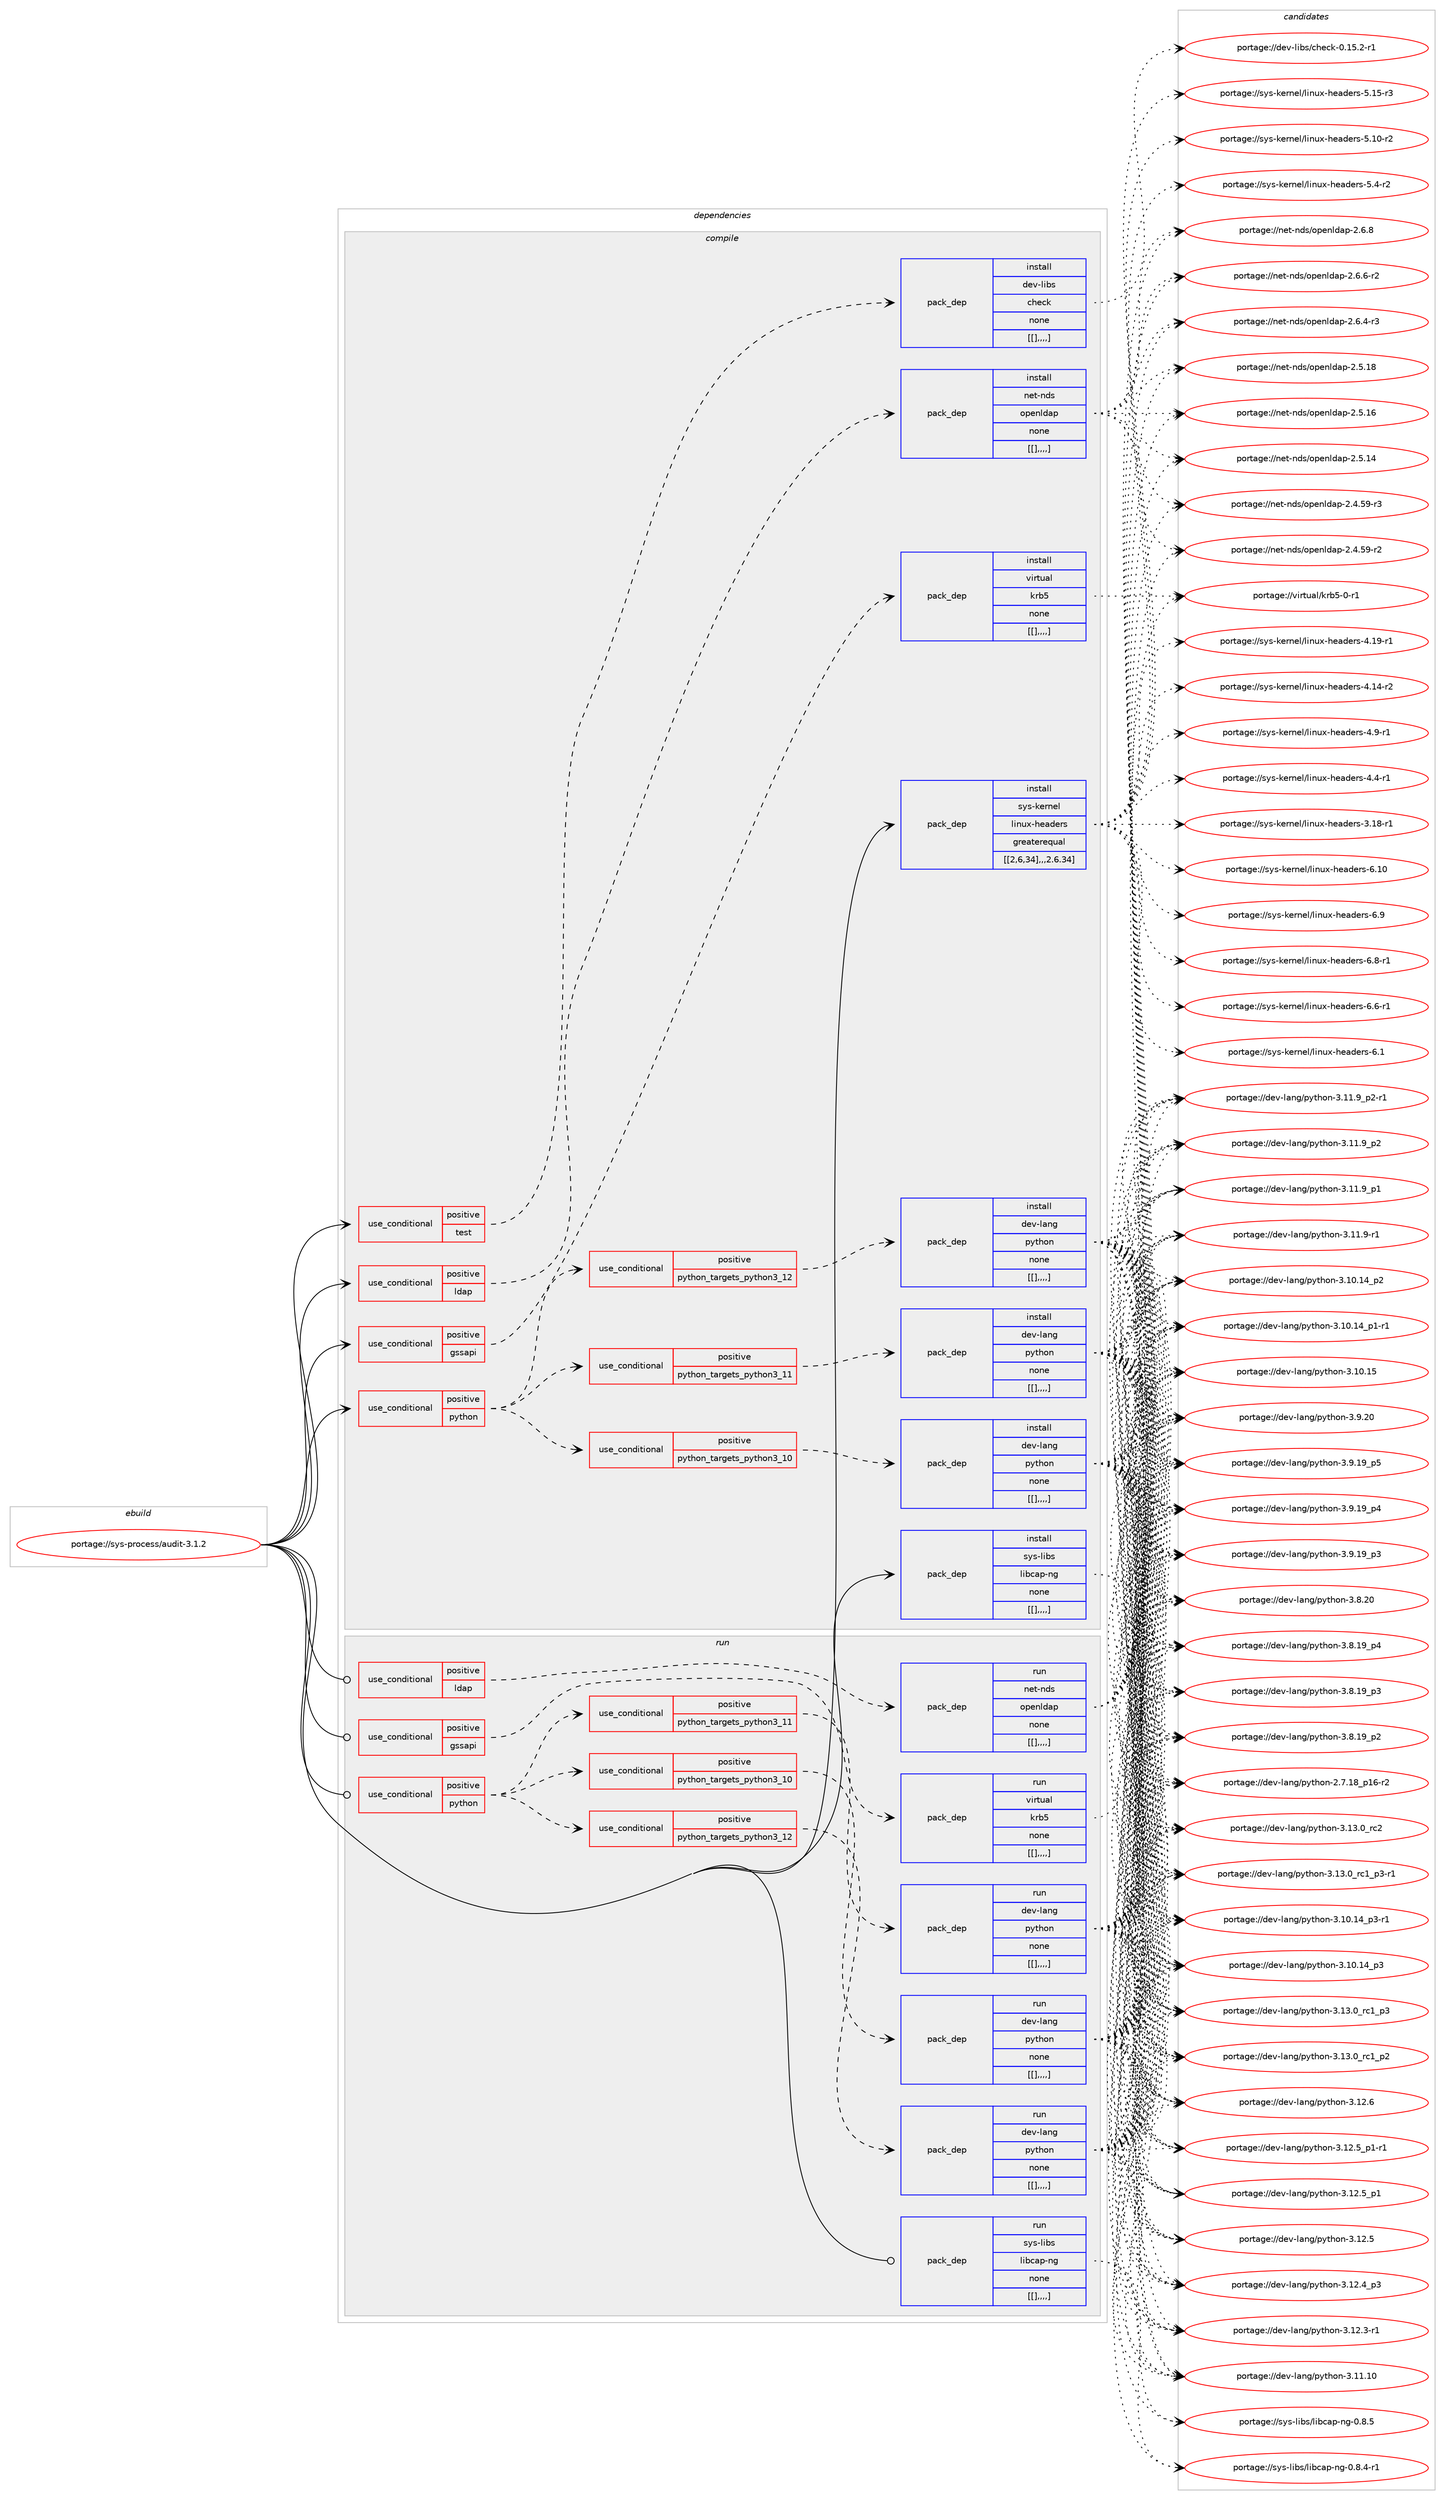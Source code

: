 digraph prolog {

# *************
# Graph options
# *************

newrank=true;
concentrate=true;
compound=true;
graph [rankdir=LR,fontname=Helvetica,fontsize=10,ranksep=1.5];#, ranksep=2.5, nodesep=0.2];
edge  [arrowhead=vee];
node  [fontname=Helvetica,fontsize=10];

# **********
# The ebuild
# **********

subgraph cluster_leftcol {
color=gray;
label=<<i>ebuild</i>>;
id [label="portage://sys-process/audit-3.1.2", color=red, width=4, href="../sys-process/audit-3.1.2.svg"];
}

# ****************
# The dependencies
# ****************

subgraph cluster_midcol {
color=gray;
label=<<i>dependencies</i>>;
subgraph cluster_compile {
fillcolor="#eeeeee";
style=filled;
label=<<i>compile</i>>;
subgraph cond123137 {
dependency461567 [label=<<TABLE BORDER="0" CELLBORDER="1" CELLSPACING="0" CELLPADDING="4"><TR><TD ROWSPAN="3" CELLPADDING="10">use_conditional</TD></TR><TR><TD>positive</TD></TR><TR><TD>gssapi</TD></TR></TABLE>>, shape=none, color=red];
subgraph pack335302 {
dependency461568 [label=<<TABLE BORDER="0" CELLBORDER="1" CELLSPACING="0" CELLPADDING="4" WIDTH="220"><TR><TD ROWSPAN="6" CELLPADDING="30">pack_dep</TD></TR><TR><TD WIDTH="110">install</TD></TR><TR><TD>virtual</TD></TR><TR><TD>krb5</TD></TR><TR><TD>none</TD></TR><TR><TD>[[],,,,]</TD></TR></TABLE>>, shape=none, color=blue];
}
dependency461567:e -> dependency461568:w [weight=20,style="dashed",arrowhead="vee"];
}
id:e -> dependency461567:w [weight=20,style="solid",arrowhead="vee"];
subgraph cond123138 {
dependency461569 [label=<<TABLE BORDER="0" CELLBORDER="1" CELLSPACING="0" CELLPADDING="4"><TR><TD ROWSPAN="3" CELLPADDING="10">use_conditional</TD></TR><TR><TD>positive</TD></TR><TR><TD>ldap</TD></TR></TABLE>>, shape=none, color=red];
subgraph pack335303 {
dependency461570 [label=<<TABLE BORDER="0" CELLBORDER="1" CELLSPACING="0" CELLPADDING="4" WIDTH="220"><TR><TD ROWSPAN="6" CELLPADDING="30">pack_dep</TD></TR><TR><TD WIDTH="110">install</TD></TR><TR><TD>net-nds</TD></TR><TR><TD>openldap</TD></TR><TR><TD>none</TD></TR><TR><TD>[[],,,,]</TD></TR></TABLE>>, shape=none, color=blue];
}
dependency461569:e -> dependency461570:w [weight=20,style="dashed",arrowhead="vee"];
}
id:e -> dependency461569:w [weight=20,style="solid",arrowhead="vee"];
subgraph cond123139 {
dependency461571 [label=<<TABLE BORDER="0" CELLBORDER="1" CELLSPACING="0" CELLPADDING="4"><TR><TD ROWSPAN="3" CELLPADDING="10">use_conditional</TD></TR><TR><TD>positive</TD></TR><TR><TD>python</TD></TR></TABLE>>, shape=none, color=red];
subgraph cond123140 {
dependency461572 [label=<<TABLE BORDER="0" CELLBORDER="1" CELLSPACING="0" CELLPADDING="4"><TR><TD ROWSPAN="3" CELLPADDING="10">use_conditional</TD></TR><TR><TD>positive</TD></TR><TR><TD>python_targets_python3_10</TD></TR></TABLE>>, shape=none, color=red];
subgraph pack335304 {
dependency461573 [label=<<TABLE BORDER="0" CELLBORDER="1" CELLSPACING="0" CELLPADDING="4" WIDTH="220"><TR><TD ROWSPAN="6" CELLPADDING="30">pack_dep</TD></TR><TR><TD WIDTH="110">install</TD></TR><TR><TD>dev-lang</TD></TR><TR><TD>python</TD></TR><TR><TD>none</TD></TR><TR><TD>[[],,,,]</TD></TR></TABLE>>, shape=none, color=blue];
}
dependency461572:e -> dependency461573:w [weight=20,style="dashed",arrowhead="vee"];
}
dependency461571:e -> dependency461572:w [weight=20,style="dashed",arrowhead="vee"];
subgraph cond123141 {
dependency461574 [label=<<TABLE BORDER="0" CELLBORDER="1" CELLSPACING="0" CELLPADDING="4"><TR><TD ROWSPAN="3" CELLPADDING="10">use_conditional</TD></TR><TR><TD>positive</TD></TR><TR><TD>python_targets_python3_11</TD></TR></TABLE>>, shape=none, color=red];
subgraph pack335305 {
dependency461575 [label=<<TABLE BORDER="0" CELLBORDER="1" CELLSPACING="0" CELLPADDING="4" WIDTH="220"><TR><TD ROWSPAN="6" CELLPADDING="30">pack_dep</TD></TR><TR><TD WIDTH="110">install</TD></TR><TR><TD>dev-lang</TD></TR><TR><TD>python</TD></TR><TR><TD>none</TD></TR><TR><TD>[[],,,,]</TD></TR></TABLE>>, shape=none, color=blue];
}
dependency461574:e -> dependency461575:w [weight=20,style="dashed",arrowhead="vee"];
}
dependency461571:e -> dependency461574:w [weight=20,style="dashed",arrowhead="vee"];
subgraph cond123142 {
dependency461576 [label=<<TABLE BORDER="0" CELLBORDER="1" CELLSPACING="0" CELLPADDING="4"><TR><TD ROWSPAN="3" CELLPADDING="10">use_conditional</TD></TR><TR><TD>positive</TD></TR><TR><TD>python_targets_python3_12</TD></TR></TABLE>>, shape=none, color=red];
subgraph pack335306 {
dependency461577 [label=<<TABLE BORDER="0" CELLBORDER="1" CELLSPACING="0" CELLPADDING="4" WIDTH="220"><TR><TD ROWSPAN="6" CELLPADDING="30">pack_dep</TD></TR><TR><TD WIDTH="110">install</TD></TR><TR><TD>dev-lang</TD></TR><TR><TD>python</TD></TR><TR><TD>none</TD></TR><TR><TD>[[],,,,]</TD></TR></TABLE>>, shape=none, color=blue];
}
dependency461576:e -> dependency461577:w [weight=20,style="dashed",arrowhead="vee"];
}
dependency461571:e -> dependency461576:w [weight=20,style="dashed",arrowhead="vee"];
}
id:e -> dependency461571:w [weight=20,style="solid",arrowhead="vee"];
subgraph cond123143 {
dependency461578 [label=<<TABLE BORDER="0" CELLBORDER="1" CELLSPACING="0" CELLPADDING="4"><TR><TD ROWSPAN="3" CELLPADDING="10">use_conditional</TD></TR><TR><TD>positive</TD></TR><TR><TD>test</TD></TR></TABLE>>, shape=none, color=red];
subgraph pack335307 {
dependency461579 [label=<<TABLE BORDER="0" CELLBORDER="1" CELLSPACING="0" CELLPADDING="4" WIDTH="220"><TR><TD ROWSPAN="6" CELLPADDING="30">pack_dep</TD></TR><TR><TD WIDTH="110">install</TD></TR><TR><TD>dev-libs</TD></TR><TR><TD>check</TD></TR><TR><TD>none</TD></TR><TR><TD>[[],,,,]</TD></TR></TABLE>>, shape=none, color=blue];
}
dependency461578:e -> dependency461579:w [weight=20,style="dashed",arrowhead="vee"];
}
id:e -> dependency461578:w [weight=20,style="solid",arrowhead="vee"];
subgraph pack335308 {
dependency461580 [label=<<TABLE BORDER="0" CELLBORDER="1" CELLSPACING="0" CELLPADDING="4" WIDTH="220"><TR><TD ROWSPAN="6" CELLPADDING="30">pack_dep</TD></TR><TR><TD WIDTH="110">install</TD></TR><TR><TD>sys-kernel</TD></TR><TR><TD>linux-headers</TD></TR><TR><TD>greaterequal</TD></TR><TR><TD>[[2,6,34],,,2.6.34]</TD></TR></TABLE>>, shape=none, color=blue];
}
id:e -> dependency461580:w [weight=20,style="solid",arrowhead="vee"];
subgraph pack335309 {
dependency461581 [label=<<TABLE BORDER="0" CELLBORDER="1" CELLSPACING="0" CELLPADDING="4" WIDTH="220"><TR><TD ROWSPAN="6" CELLPADDING="30">pack_dep</TD></TR><TR><TD WIDTH="110">install</TD></TR><TR><TD>sys-libs</TD></TR><TR><TD>libcap-ng</TD></TR><TR><TD>none</TD></TR><TR><TD>[[],,,,]</TD></TR></TABLE>>, shape=none, color=blue];
}
id:e -> dependency461581:w [weight=20,style="solid",arrowhead="vee"];
}
subgraph cluster_compileandrun {
fillcolor="#eeeeee";
style=filled;
label=<<i>compile and run</i>>;
}
subgraph cluster_run {
fillcolor="#eeeeee";
style=filled;
label=<<i>run</i>>;
subgraph cond123144 {
dependency461582 [label=<<TABLE BORDER="0" CELLBORDER="1" CELLSPACING="0" CELLPADDING="4"><TR><TD ROWSPAN="3" CELLPADDING="10">use_conditional</TD></TR><TR><TD>positive</TD></TR><TR><TD>gssapi</TD></TR></TABLE>>, shape=none, color=red];
subgraph pack335310 {
dependency461583 [label=<<TABLE BORDER="0" CELLBORDER="1" CELLSPACING="0" CELLPADDING="4" WIDTH="220"><TR><TD ROWSPAN="6" CELLPADDING="30">pack_dep</TD></TR><TR><TD WIDTH="110">run</TD></TR><TR><TD>virtual</TD></TR><TR><TD>krb5</TD></TR><TR><TD>none</TD></TR><TR><TD>[[],,,,]</TD></TR></TABLE>>, shape=none, color=blue];
}
dependency461582:e -> dependency461583:w [weight=20,style="dashed",arrowhead="vee"];
}
id:e -> dependency461582:w [weight=20,style="solid",arrowhead="odot"];
subgraph cond123145 {
dependency461584 [label=<<TABLE BORDER="0" CELLBORDER="1" CELLSPACING="0" CELLPADDING="4"><TR><TD ROWSPAN="3" CELLPADDING="10">use_conditional</TD></TR><TR><TD>positive</TD></TR><TR><TD>ldap</TD></TR></TABLE>>, shape=none, color=red];
subgraph pack335311 {
dependency461585 [label=<<TABLE BORDER="0" CELLBORDER="1" CELLSPACING="0" CELLPADDING="4" WIDTH="220"><TR><TD ROWSPAN="6" CELLPADDING="30">pack_dep</TD></TR><TR><TD WIDTH="110">run</TD></TR><TR><TD>net-nds</TD></TR><TR><TD>openldap</TD></TR><TR><TD>none</TD></TR><TR><TD>[[],,,,]</TD></TR></TABLE>>, shape=none, color=blue];
}
dependency461584:e -> dependency461585:w [weight=20,style="dashed",arrowhead="vee"];
}
id:e -> dependency461584:w [weight=20,style="solid",arrowhead="odot"];
subgraph cond123146 {
dependency461586 [label=<<TABLE BORDER="0" CELLBORDER="1" CELLSPACING="0" CELLPADDING="4"><TR><TD ROWSPAN="3" CELLPADDING="10">use_conditional</TD></TR><TR><TD>positive</TD></TR><TR><TD>python</TD></TR></TABLE>>, shape=none, color=red];
subgraph cond123147 {
dependency461587 [label=<<TABLE BORDER="0" CELLBORDER="1" CELLSPACING="0" CELLPADDING="4"><TR><TD ROWSPAN="3" CELLPADDING="10">use_conditional</TD></TR><TR><TD>positive</TD></TR><TR><TD>python_targets_python3_10</TD></TR></TABLE>>, shape=none, color=red];
subgraph pack335312 {
dependency461588 [label=<<TABLE BORDER="0" CELLBORDER="1" CELLSPACING="0" CELLPADDING="4" WIDTH="220"><TR><TD ROWSPAN="6" CELLPADDING="30">pack_dep</TD></TR><TR><TD WIDTH="110">run</TD></TR><TR><TD>dev-lang</TD></TR><TR><TD>python</TD></TR><TR><TD>none</TD></TR><TR><TD>[[],,,,]</TD></TR></TABLE>>, shape=none, color=blue];
}
dependency461587:e -> dependency461588:w [weight=20,style="dashed",arrowhead="vee"];
}
dependency461586:e -> dependency461587:w [weight=20,style="dashed",arrowhead="vee"];
subgraph cond123148 {
dependency461589 [label=<<TABLE BORDER="0" CELLBORDER="1" CELLSPACING="0" CELLPADDING="4"><TR><TD ROWSPAN="3" CELLPADDING="10">use_conditional</TD></TR><TR><TD>positive</TD></TR><TR><TD>python_targets_python3_11</TD></TR></TABLE>>, shape=none, color=red];
subgraph pack335313 {
dependency461590 [label=<<TABLE BORDER="0" CELLBORDER="1" CELLSPACING="0" CELLPADDING="4" WIDTH="220"><TR><TD ROWSPAN="6" CELLPADDING="30">pack_dep</TD></TR><TR><TD WIDTH="110">run</TD></TR><TR><TD>dev-lang</TD></TR><TR><TD>python</TD></TR><TR><TD>none</TD></TR><TR><TD>[[],,,,]</TD></TR></TABLE>>, shape=none, color=blue];
}
dependency461589:e -> dependency461590:w [weight=20,style="dashed",arrowhead="vee"];
}
dependency461586:e -> dependency461589:w [weight=20,style="dashed",arrowhead="vee"];
subgraph cond123149 {
dependency461591 [label=<<TABLE BORDER="0" CELLBORDER="1" CELLSPACING="0" CELLPADDING="4"><TR><TD ROWSPAN="3" CELLPADDING="10">use_conditional</TD></TR><TR><TD>positive</TD></TR><TR><TD>python_targets_python3_12</TD></TR></TABLE>>, shape=none, color=red];
subgraph pack335314 {
dependency461592 [label=<<TABLE BORDER="0" CELLBORDER="1" CELLSPACING="0" CELLPADDING="4" WIDTH="220"><TR><TD ROWSPAN="6" CELLPADDING="30">pack_dep</TD></TR><TR><TD WIDTH="110">run</TD></TR><TR><TD>dev-lang</TD></TR><TR><TD>python</TD></TR><TR><TD>none</TD></TR><TR><TD>[[],,,,]</TD></TR></TABLE>>, shape=none, color=blue];
}
dependency461591:e -> dependency461592:w [weight=20,style="dashed",arrowhead="vee"];
}
dependency461586:e -> dependency461591:w [weight=20,style="dashed",arrowhead="vee"];
}
id:e -> dependency461586:w [weight=20,style="solid",arrowhead="odot"];
subgraph pack335315 {
dependency461593 [label=<<TABLE BORDER="0" CELLBORDER="1" CELLSPACING="0" CELLPADDING="4" WIDTH="220"><TR><TD ROWSPAN="6" CELLPADDING="30">pack_dep</TD></TR><TR><TD WIDTH="110">run</TD></TR><TR><TD>sys-libs</TD></TR><TR><TD>libcap-ng</TD></TR><TR><TD>none</TD></TR><TR><TD>[[],,,,]</TD></TR></TABLE>>, shape=none, color=blue];
}
id:e -> dependency461593:w [weight=20,style="solid",arrowhead="odot"];
}
}

# **************
# The candidates
# **************

subgraph cluster_choices {
rank=same;
color=gray;
label=<<i>candidates</i>>;

subgraph choice335302 {
color=black;
nodesep=1;
choice1181051141161179710847107114985345484511449 [label="portage://virtual/krb5-0-r1", color=red, width=4,href="../virtual/krb5-0-r1.svg"];
dependency461568:e -> choice1181051141161179710847107114985345484511449:w [style=dotted,weight="100"];
}
subgraph choice335303 {
color=black;
nodesep=1;
choice110101116451101001154711111210111010810097112455046544656 [label="portage://net-nds/openldap-2.6.8", color=red, width=4,href="../net-nds/openldap-2.6.8.svg"];
choice1101011164511010011547111112101110108100971124550465446544511450 [label="portage://net-nds/openldap-2.6.6-r2", color=red, width=4,href="../net-nds/openldap-2.6.6-r2.svg"];
choice1101011164511010011547111112101110108100971124550465446524511451 [label="portage://net-nds/openldap-2.6.4-r3", color=red, width=4,href="../net-nds/openldap-2.6.4-r3.svg"];
choice11010111645110100115471111121011101081009711245504653464956 [label="portage://net-nds/openldap-2.5.18", color=red, width=4,href="../net-nds/openldap-2.5.18.svg"];
choice11010111645110100115471111121011101081009711245504653464954 [label="portage://net-nds/openldap-2.5.16", color=red, width=4,href="../net-nds/openldap-2.5.16.svg"];
choice11010111645110100115471111121011101081009711245504653464952 [label="portage://net-nds/openldap-2.5.14", color=red, width=4,href="../net-nds/openldap-2.5.14.svg"];
choice110101116451101001154711111210111010810097112455046524653574511451 [label="portage://net-nds/openldap-2.4.59-r3", color=red, width=4,href="../net-nds/openldap-2.4.59-r3.svg"];
choice110101116451101001154711111210111010810097112455046524653574511450 [label="portage://net-nds/openldap-2.4.59-r2", color=red, width=4,href="../net-nds/openldap-2.4.59-r2.svg"];
dependency461570:e -> choice110101116451101001154711111210111010810097112455046544656:w [style=dotted,weight="100"];
dependency461570:e -> choice1101011164511010011547111112101110108100971124550465446544511450:w [style=dotted,weight="100"];
dependency461570:e -> choice1101011164511010011547111112101110108100971124550465446524511451:w [style=dotted,weight="100"];
dependency461570:e -> choice11010111645110100115471111121011101081009711245504653464956:w [style=dotted,weight="100"];
dependency461570:e -> choice11010111645110100115471111121011101081009711245504653464954:w [style=dotted,weight="100"];
dependency461570:e -> choice11010111645110100115471111121011101081009711245504653464952:w [style=dotted,weight="100"];
dependency461570:e -> choice110101116451101001154711111210111010810097112455046524653574511451:w [style=dotted,weight="100"];
dependency461570:e -> choice110101116451101001154711111210111010810097112455046524653574511450:w [style=dotted,weight="100"];
}
subgraph choice335304 {
color=black;
nodesep=1;
choice10010111845108971101034711212111610411111045514649514648951149950 [label="portage://dev-lang/python-3.13.0_rc2", color=red, width=4,href="../dev-lang/python-3.13.0_rc2.svg"];
choice1001011184510897110103471121211161041111104551464951464895114994995112514511449 [label="portage://dev-lang/python-3.13.0_rc1_p3-r1", color=red, width=4,href="../dev-lang/python-3.13.0_rc1_p3-r1.svg"];
choice100101118451089711010347112121116104111110455146495146489511499499511251 [label="portage://dev-lang/python-3.13.0_rc1_p3", color=red, width=4,href="../dev-lang/python-3.13.0_rc1_p3.svg"];
choice100101118451089711010347112121116104111110455146495146489511499499511250 [label="portage://dev-lang/python-3.13.0_rc1_p2", color=red, width=4,href="../dev-lang/python-3.13.0_rc1_p2.svg"];
choice10010111845108971101034711212111610411111045514649504654 [label="portage://dev-lang/python-3.12.6", color=red, width=4,href="../dev-lang/python-3.12.6.svg"];
choice1001011184510897110103471121211161041111104551464950465395112494511449 [label="portage://dev-lang/python-3.12.5_p1-r1", color=red, width=4,href="../dev-lang/python-3.12.5_p1-r1.svg"];
choice100101118451089711010347112121116104111110455146495046539511249 [label="portage://dev-lang/python-3.12.5_p1", color=red, width=4,href="../dev-lang/python-3.12.5_p1.svg"];
choice10010111845108971101034711212111610411111045514649504653 [label="portage://dev-lang/python-3.12.5", color=red, width=4,href="../dev-lang/python-3.12.5.svg"];
choice100101118451089711010347112121116104111110455146495046529511251 [label="portage://dev-lang/python-3.12.4_p3", color=red, width=4,href="../dev-lang/python-3.12.4_p3.svg"];
choice100101118451089711010347112121116104111110455146495046514511449 [label="portage://dev-lang/python-3.12.3-r1", color=red, width=4,href="../dev-lang/python-3.12.3-r1.svg"];
choice1001011184510897110103471121211161041111104551464949464948 [label="portage://dev-lang/python-3.11.10", color=red, width=4,href="../dev-lang/python-3.11.10.svg"];
choice1001011184510897110103471121211161041111104551464949465795112504511449 [label="portage://dev-lang/python-3.11.9_p2-r1", color=red, width=4,href="../dev-lang/python-3.11.9_p2-r1.svg"];
choice100101118451089711010347112121116104111110455146494946579511250 [label="portage://dev-lang/python-3.11.9_p2", color=red, width=4,href="../dev-lang/python-3.11.9_p2.svg"];
choice100101118451089711010347112121116104111110455146494946579511249 [label="portage://dev-lang/python-3.11.9_p1", color=red, width=4,href="../dev-lang/python-3.11.9_p1.svg"];
choice100101118451089711010347112121116104111110455146494946574511449 [label="portage://dev-lang/python-3.11.9-r1", color=red, width=4,href="../dev-lang/python-3.11.9-r1.svg"];
choice1001011184510897110103471121211161041111104551464948464953 [label="portage://dev-lang/python-3.10.15", color=red, width=4,href="../dev-lang/python-3.10.15.svg"];
choice100101118451089711010347112121116104111110455146494846495295112514511449 [label="portage://dev-lang/python-3.10.14_p3-r1", color=red, width=4,href="../dev-lang/python-3.10.14_p3-r1.svg"];
choice10010111845108971101034711212111610411111045514649484649529511251 [label="portage://dev-lang/python-3.10.14_p3", color=red, width=4,href="../dev-lang/python-3.10.14_p3.svg"];
choice10010111845108971101034711212111610411111045514649484649529511250 [label="portage://dev-lang/python-3.10.14_p2", color=red, width=4,href="../dev-lang/python-3.10.14_p2.svg"];
choice100101118451089711010347112121116104111110455146494846495295112494511449 [label="portage://dev-lang/python-3.10.14_p1-r1", color=red, width=4,href="../dev-lang/python-3.10.14_p1-r1.svg"];
choice10010111845108971101034711212111610411111045514657465048 [label="portage://dev-lang/python-3.9.20", color=red, width=4,href="../dev-lang/python-3.9.20.svg"];
choice100101118451089711010347112121116104111110455146574649579511253 [label="portage://dev-lang/python-3.9.19_p5", color=red, width=4,href="../dev-lang/python-3.9.19_p5.svg"];
choice100101118451089711010347112121116104111110455146574649579511252 [label="portage://dev-lang/python-3.9.19_p4", color=red, width=4,href="../dev-lang/python-3.9.19_p4.svg"];
choice100101118451089711010347112121116104111110455146574649579511251 [label="portage://dev-lang/python-3.9.19_p3", color=red, width=4,href="../dev-lang/python-3.9.19_p3.svg"];
choice10010111845108971101034711212111610411111045514656465048 [label="portage://dev-lang/python-3.8.20", color=red, width=4,href="../dev-lang/python-3.8.20.svg"];
choice100101118451089711010347112121116104111110455146564649579511252 [label="portage://dev-lang/python-3.8.19_p4", color=red, width=4,href="../dev-lang/python-3.8.19_p4.svg"];
choice100101118451089711010347112121116104111110455146564649579511251 [label="portage://dev-lang/python-3.8.19_p3", color=red, width=4,href="../dev-lang/python-3.8.19_p3.svg"];
choice100101118451089711010347112121116104111110455146564649579511250 [label="portage://dev-lang/python-3.8.19_p2", color=red, width=4,href="../dev-lang/python-3.8.19_p2.svg"];
choice100101118451089711010347112121116104111110455046554649569511249544511450 [label="portage://dev-lang/python-2.7.18_p16-r2", color=red, width=4,href="../dev-lang/python-2.7.18_p16-r2.svg"];
dependency461573:e -> choice10010111845108971101034711212111610411111045514649514648951149950:w [style=dotted,weight="100"];
dependency461573:e -> choice1001011184510897110103471121211161041111104551464951464895114994995112514511449:w [style=dotted,weight="100"];
dependency461573:e -> choice100101118451089711010347112121116104111110455146495146489511499499511251:w [style=dotted,weight="100"];
dependency461573:e -> choice100101118451089711010347112121116104111110455146495146489511499499511250:w [style=dotted,weight="100"];
dependency461573:e -> choice10010111845108971101034711212111610411111045514649504654:w [style=dotted,weight="100"];
dependency461573:e -> choice1001011184510897110103471121211161041111104551464950465395112494511449:w [style=dotted,weight="100"];
dependency461573:e -> choice100101118451089711010347112121116104111110455146495046539511249:w [style=dotted,weight="100"];
dependency461573:e -> choice10010111845108971101034711212111610411111045514649504653:w [style=dotted,weight="100"];
dependency461573:e -> choice100101118451089711010347112121116104111110455146495046529511251:w [style=dotted,weight="100"];
dependency461573:e -> choice100101118451089711010347112121116104111110455146495046514511449:w [style=dotted,weight="100"];
dependency461573:e -> choice1001011184510897110103471121211161041111104551464949464948:w [style=dotted,weight="100"];
dependency461573:e -> choice1001011184510897110103471121211161041111104551464949465795112504511449:w [style=dotted,weight="100"];
dependency461573:e -> choice100101118451089711010347112121116104111110455146494946579511250:w [style=dotted,weight="100"];
dependency461573:e -> choice100101118451089711010347112121116104111110455146494946579511249:w [style=dotted,weight="100"];
dependency461573:e -> choice100101118451089711010347112121116104111110455146494946574511449:w [style=dotted,weight="100"];
dependency461573:e -> choice1001011184510897110103471121211161041111104551464948464953:w [style=dotted,weight="100"];
dependency461573:e -> choice100101118451089711010347112121116104111110455146494846495295112514511449:w [style=dotted,weight="100"];
dependency461573:e -> choice10010111845108971101034711212111610411111045514649484649529511251:w [style=dotted,weight="100"];
dependency461573:e -> choice10010111845108971101034711212111610411111045514649484649529511250:w [style=dotted,weight="100"];
dependency461573:e -> choice100101118451089711010347112121116104111110455146494846495295112494511449:w [style=dotted,weight="100"];
dependency461573:e -> choice10010111845108971101034711212111610411111045514657465048:w [style=dotted,weight="100"];
dependency461573:e -> choice100101118451089711010347112121116104111110455146574649579511253:w [style=dotted,weight="100"];
dependency461573:e -> choice100101118451089711010347112121116104111110455146574649579511252:w [style=dotted,weight="100"];
dependency461573:e -> choice100101118451089711010347112121116104111110455146574649579511251:w [style=dotted,weight="100"];
dependency461573:e -> choice10010111845108971101034711212111610411111045514656465048:w [style=dotted,weight="100"];
dependency461573:e -> choice100101118451089711010347112121116104111110455146564649579511252:w [style=dotted,weight="100"];
dependency461573:e -> choice100101118451089711010347112121116104111110455146564649579511251:w [style=dotted,weight="100"];
dependency461573:e -> choice100101118451089711010347112121116104111110455146564649579511250:w [style=dotted,weight="100"];
dependency461573:e -> choice100101118451089711010347112121116104111110455046554649569511249544511450:w [style=dotted,weight="100"];
}
subgraph choice335305 {
color=black;
nodesep=1;
choice10010111845108971101034711212111610411111045514649514648951149950 [label="portage://dev-lang/python-3.13.0_rc2", color=red, width=4,href="../dev-lang/python-3.13.0_rc2.svg"];
choice1001011184510897110103471121211161041111104551464951464895114994995112514511449 [label="portage://dev-lang/python-3.13.0_rc1_p3-r1", color=red, width=4,href="../dev-lang/python-3.13.0_rc1_p3-r1.svg"];
choice100101118451089711010347112121116104111110455146495146489511499499511251 [label="portage://dev-lang/python-3.13.0_rc1_p3", color=red, width=4,href="../dev-lang/python-3.13.0_rc1_p3.svg"];
choice100101118451089711010347112121116104111110455146495146489511499499511250 [label="portage://dev-lang/python-3.13.0_rc1_p2", color=red, width=4,href="../dev-lang/python-3.13.0_rc1_p2.svg"];
choice10010111845108971101034711212111610411111045514649504654 [label="portage://dev-lang/python-3.12.6", color=red, width=4,href="../dev-lang/python-3.12.6.svg"];
choice1001011184510897110103471121211161041111104551464950465395112494511449 [label="portage://dev-lang/python-3.12.5_p1-r1", color=red, width=4,href="../dev-lang/python-3.12.5_p1-r1.svg"];
choice100101118451089711010347112121116104111110455146495046539511249 [label="portage://dev-lang/python-3.12.5_p1", color=red, width=4,href="../dev-lang/python-3.12.5_p1.svg"];
choice10010111845108971101034711212111610411111045514649504653 [label="portage://dev-lang/python-3.12.5", color=red, width=4,href="../dev-lang/python-3.12.5.svg"];
choice100101118451089711010347112121116104111110455146495046529511251 [label="portage://dev-lang/python-3.12.4_p3", color=red, width=4,href="../dev-lang/python-3.12.4_p3.svg"];
choice100101118451089711010347112121116104111110455146495046514511449 [label="portage://dev-lang/python-3.12.3-r1", color=red, width=4,href="../dev-lang/python-3.12.3-r1.svg"];
choice1001011184510897110103471121211161041111104551464949464948 [label="portage://dev-lang/python-3.11.10", color=red, width=4,href="../dev-lang/python-3.11.10.svg"];
choice1001011184510897110103471121211161041111104551464949465795112504511449 [label="portage://dev-lang/python-3.11.9_p2-r1", color=red, width=4,href="../dev-lang/python-3.11.9_p2-r1.svg"];
choice100101118451089711010347112121116104111110455146494946579511250 [label="portage://dev-lang/python-3.11.9_p2", color=red, width=4,href="../dev-lang/python-3.11.9_p2.svg"];
choice100101118451089711010347112121116104111110455146494946579511249 [label="portage://dev-lang/python-3.11.9_p1", color=red, width=4,href="../dev-lang/python-3.11.9_p1.svg"];
choice100101118451089711010347112121116104111110455146494946574511449 [label="portage://dev-lang/python-3.11.9-r1", color=red, width=4,href="../dev-lang/python-3.11.9-r1.svg"];
choice1001011184510897110103471121211161041111104551464948464953 [label="portage://dev-lang/python-3.10.15", color=red, width=4,href="../dev-lang/python-3.10.15.svg"];
choice100101118451089711010347112121116104111110455146494846495295112514511449 [label="portage://dev-lang/python-3.10.14_p3-r1", color=red, width=4,href="../dev-lang/python-3.10.14_p3-r1.svg"];
choice10010111845108971101034711212111610411111045514649484649529511251 [label="portage://dev-lang/python-3.10.14_p3", color=red, width=4,href="../dev-lang/python-3.10.14_p3.svg"];
choice10010111845108971101034711212111610411111045514649484649529511250 [label="portage://dev-lang/python-3.10.14_p2", color=red, width=4,href="../dev-lang/python-3.10.14_p2.svg"];
choice100101118451089711010347112121116104111110455146494846495295112494511449 [label="portage://dev-lang/python-3.10.14_p1-r1", color=red, width=4,href="../dev-lang/python-3.10.14_p1-r1.svg"];
choice10010111845108971101034711212111610411111045514657465048 [label="portage://dev-lang/python-3.9.20", color=red, width=4,href="../dev-lang/python-3.9.20.svg"];
choice100101118451089711010347112121116104111110455146574649579511253 [label="portage://dev-lang/python-3.9.19_p5", color=red, width=4,href="../dev-lang/python-3.9.19_p5.svg"];
choice100101118451089711010347112121116104111110455146574649579511252 [label="portage://dev-lang/python-3.9.19_p4", color=red, width=4,href="../dev-lang/python-3.9.19_p4.svg"];
choice100101118451089711010347112121116104111110455146574649579511251 [label="portage://dev-lang/python-3.9.19_p3", color=red, width=4,href="../dev-lang/python-3.9.19_p3.svg"];
choice10010111845108971101034711212111610411111045514656465048 [label="portage://dev-lang/python-3.8.20", color=red, width=4,href="../dev-lang/python-3.8.20.svg"];
choice100101118451089711010347112121116104111110455146564649579511252 [label="portage://dev-lang/python-3.8.19_p4", color=red, width=4,href="../dev-lang/python-3.8.19_p4.svg"];
choice100101118451089711010347112121116104111110455146564649579511251 [label="portage://dev-lang/python-3.8.19_p3", color=red, width=4,href="../dev-lang/python-3.8.19_p3.svg"];
choice100101118451089711010347112121116104111110455146564649579511250 [label="portage://dev-lang/python-3.8.19_p2", color=red, width=4,href="../dev-lang/python-3.8.19_p2.svg"];
choice100101118451089711010347112121116104111110455046554649569511249544511450 [label="portage://dev-lang/python-2.7.18_p16-r2", color=red, width=4,href="../dev-lang/python-2.7.18_p16-r2.svg"];
dependency461575:e -> choice10010111845108971101034711212111610411111045514649514648951149950:w [style=dotted,weight="100"];
dependency461575:e -> choice1001011184510897110103471121211161041111104551464951464895114994995112514511449:w [style=dotted,weight="100"];
dependency461575:e -> choice100101118451089711010347112121116104111110455146495146489511499499511251:w [style=dotted,weight="100"];
dependency461575:e -> choice100101118451089711010347112121116104111110455146495146489511499499511250:w [style=dotted,weight="100"];
dependency461575:e -> choice10010111845108971101034711212111610411111045514649504654:w [style=dotted,weight="100"];
dependency461575:e -> choice1001011184510897110103471121211161041111104551464950465395112494511449:w [style=dotted,weight="100"];
dependency461575:e -> choice100101118451089711010347112121116104111110455146495046539511249:w [style=dotted,weight="100"];
dependency461575:e -> choice10010111845108971101034711212111610411111045514649504653:w [style=dotted,weight="100"];
dependency461575:e -> choice100101118451089711010347112121116104111110455146495046529511251:w [style=dotted,weight="100"];
dependency461575:e -> choice100101118451089711010347112121116104111110455146495046514511449:w [style=dotted,weight="100"];
dependency461575:e -> choice1001011184510897110103471121211161041111104551464949464948:w [style=dotted,weight="100"];
dependency461575:e -> choice1001011184510897110103471121211161041111104551464949465795112504511449:w [style=dotted,weight="100"];
dependency461575:e -> choice100101118451089711010347112121116104111110455146494946579511250:w [style=dotted,weight="100"];
dependency461575:e -> choice100101118451089711010347112121116104111110455146494946579511249:w [style=dotted,weight="100"];
dependency461575:e -> choice100101118451089711010347112121116104111110455146494946574511449:w [style=dotted,weight="100"];
dependency461575:e -> choice1001011184510897110103471121211161041111104551464948464953:w [style=dotted,weight="100"];
dependency461575:e -> choice100101118451089711010347112121116104111110455146494846495295112514511449:w [style=dotted,weight="100"];
dependency461575:e -> choice10010111845108971101034711212111610411111045514649484649529511251:w [style=dotted,weight="100"];
dependency461575:e -> choice10010111845108971101034711212111610411111045514649484649529511250:w [style=dotted,weight="100"];
dependency461575:e -> choice100101118451089711010347112121116104111110455146494846495295112494511449:w [style=dotted,weight="100"];
dependency461575:e -> choice10010111845108971101034711212111610411111045514657465048:w [style=dotted,weight="100"];
dependency461575:e -> choice100101118451089711010347112121116104111110455146574649579511253:w [style=dotted,weight="100"];
dependency461575:e -> choice100101118451089711010347112121116104111110455146574649579511252:w [style=dotted,weight="100"];
dependency461575:e -> choice100101118451089711010347112121116104111110455146574649579511251:w [style=dotted,weight="100"];
dependency461575:e -> choice10010111845108971101034711212111610411111045514656465048:w [style=dotted,weight="100"];
dependency461575:e -> choice100101118451089711010347112121116104111110455146564649579511252:w [style=dotted,weight="100"];
dependency461575:e -> choice100101118451089711010347112121116104111110455146564649579511251:w [style=dotted,weight="100"];
dependency461575:e -> choice100101118451089711010347112121116104111110455146564649579511250:w [style=dotted,weight="100"];
dependency461575:e -> choice100101118451089711010347112121116104111110455046554649569511249544511450:w [style=dotted,weight="100"];
}
subgraph choice335306 {
color=black;
nodesep=1;
choice10010111845108971101034711212111610411111045514649514648951149950 [label="portage://dev-lang/python-3.13.0_rc2", color=red, width=4,href="../dev-lang/python-3.13.0_rc2.svg"];
choice1001011184510897110103471121211161041111104551464951464895114994995112514511449 [label="portage://dev-lang/python-3.13.0_rc1_p3-r1", color=red, width=4,href="../dev-lang/python-3.13.0_rc1_p3-r1.svg"];
choice100101118451089711010347112121116104111110455146495146489511499499511251 [label="portage://dev-lang/python-3.13.0_rc1_p3", color=red, width=4,href="../dev-lang/python-3.13.0_rc1_p3.svg"];
choice100101118451089711010347112121116104111110455146495146489511499499511250 [label="portage://dev-lang/python-3.13.0_rc1_p2", color=red, width=4,href="../dev-lang/python-3.13.0_rc1_p2.svg"];
choice10010111845108971101034711212111610411111045514649504654 [label="portage://dev-lang/python-3.12.6", color=red, width=4,href="../dev-lang/python-3.12.6.svg"];
choice1001011184510897110103471121211161041111104551464950465395112494511449 [label="portage://dev-lang/python-3.12.5_p1-r1", color=red, width=4,href="../dev-lang/python-3.12.5_p1-r1.svg"];
choice100101118451089711010347112121116104111110455146495046539511249 [label="portage://dev-lang/python-3.12.5_p1", color=red, width=4,href="../dev-lang/python-3.12.5_p1.svg"];
choice10010111845108971101034711212111610411111045514649504653 [label="portage://dev-lang/python-3.12.5", color=red, width=4,href="../dev-lang/python-3.12.5.svg"];
choice100101118451089711010347112121116104111110455146495046529511251 [label="portage://dev-lang/python-3.12.4_p3", color=red, width=4,href="../dev-lang/python-3.12.4_p3.svg"];
choice100101118451089711010347112121116104111110455146495046514511449 [label="portage://dev-lang/python-3.12.3-r1", color=red, width=4,href="../dev-lang/python-3.12.3-r1.svg"];
choice1001011184510897110103471121211161041111104551464949464948 [label="portage://dev-lang/python-3.11.10", color=red, width=4,href="../dev-lang/python-3.11.10.svg"];
choice1001011184510897110103471121211161041111104551464949465795112504511449 [label="portage://dev-lang/python-3.11.9_p2-r1", color=red, width=4,href="../dev-lang/python-3.11.9_p2-r1.svg"];
choice100101118451089711010347112121116104111110455146494946579511250 [label="portage://dev-lang/python-3.11.9_p2", color=red, width=4,href="../dev-lang/python-3.11.9_p2.svg"];
choice100101118451089711010347112121116104111110455146494946579511249 [label="portage://dev-lang/python-3.11.9_p1", color=red, width=4,href="../dev-lang/python-3.11.9_p1.svg"];
choice100101118451089711010347112121116104111110455146494946574511449 [label="portage://dev-lang/python-3.11.9-r1", color=red, width=4,href="../dev-lang/python-3.11.9-r1.svg"];
choice1001011184510897110103471121211161041111104551464948464953 [label="portage://dev-lang/python-3.10.15", color=red, width=4,href="../dev-lang/python-3.10.15.svg"];
choice100101118451089711010347112121116104111110455146494846495295112514511449 [label="portage://dev-lang/python-3.10.14_p3-r1", color=red, width=4,href="../dev-lang/python-3.10.14_p3-r1.svg"];
choice10010111845108971101034711212111610411111045514649484649529511251 [label="portage://dev-lang/python-3.10.14_p3", color=red, width=4,href="../dev-lang/python-3.10.14_p3.svg"];
choice10010111845108971101034711212111610411111045514649484649529511250 [label="portage://dev-lang/python-3.10.14_p2", color=red, width=4,href="../dev-lang/python-3.10.14_p2.svg"];
choice100101118451089711010347112121116104111110455146494846495295112494511449 [label="portage://dev-lang/python-3.10.14_p1-r1", color=red, width=4,href="../dev-lang/python-3.10.14_p1-r1.svg"];
choice10010111845108971101034711212111610411111045514657465048 [label="portage://dev-lang/python-3.9.20", color=red, width=4,href="../dev-lang/python-3.9.20.svg"];
choice100101118451089711010347112121116104111110455146574649579511253 [label="portage://dev-lang/python-3.9.19_p5", color=red, width=4,href="../dev-lang/python-3.9.19_p5.svg"];
choice100101118451089711010347112121116104111110455146574649579511252 [label="portage://dev-lang/python-3.9.19_p4", color=red, width=4,href="../dev-lang/python-3.9.19_p4.svg"];
choice100101118451089711010347112121116104111110455146574649579511251 [label="portage://dev-lang/python-3.9.19_p3", color=red, width=4,href="../dev-lang/python-3.9.19_p3.svg"];
choice10010111845108971101034711212111610411111045514656465048 [label="portage://dev-lang/python-3.8.20", color=red, width=4,href="../dev-lang/python-3.8.20.svg"];
choice100101118451089711010347112121116104111110455146564649579511252 [label="portage://dev-lang/python-3.8.19_p4", color=red, width=4,href="../dev-lang/python-3.8.19_p4.svg"];
choice100101118451089711010347112121116104111110455146564649579511251 [label="portage://dev-lang/python-3.8.19_p3", color=red, width=4,href="../dev-lang/python-3.8.19_p3.svg"];
choice100101118451089711010347112121116104111110455146564649579511250 [label="portage://dev-lang/python-3.8.19_p2", color=red, width=4,href="../dev-lang/python-3.8.19_p2.svg"];
choice100101118451089711010347112121116104111110455046554649569511249544511450 [label="portage://dev-lang/python-2.7.18_p16-r2", color=red, width=4,href="../dev-lang/python-2.7.18_p16-r2.svg"];
dependency461577:e -> choice10010111845108971101034711212111610411111045514649514648951149950:w [style=dotted,weight="100"];
dependency461577:e -> choice1001011184510897110103471121211161041111104551464951464895114994995112514511449:w [style=dotted,weight="100"];
dependency461577:e -> choice100101118451089711010347112121116104111110455146495146489511499499511251:w [style=dotted,weight="100"];
dependency461577:e -> choice100101118451089711010347112121116104111110455146495146489511499499511250:w [style=dotted,weight="100"];
dependency461577:e -> choice10010111845108971101034711212111610411111045514649504654:w [style=dotted,weight="100"];
dependency461577:e -> choice1001011184510897110103471121211161041111104551464950465395112494511449:w [style=dotted,weight="100"];
dependency461577:e -> choice100101118451089711010347112121116104111110455146495046539511249:w [style=dotted,weight="100"];
dependency461577:e -> choice10010111845108971101034711212111610411111045514649504653:w [style=dotted,weight="100"];
dependency461577:e -> choice100101118451089711010347112121116104111110455146495046529511251:w [style=dotted,weight="100"];
dependency461577:e -> choice100101118451089711010347112121116104111110455146495046514511449:w [style=dotted,weight="100"];
dependency461577:e -> choice1001011184510897110103471121211161041111104551464949464948:w [style=dotted,weight="100"];
dependency461577:e -> choice1001011184510897110103471121211161041111104551464949465795112504511449:w [style=dotted,weight="100"];
dependency461577:e -> choice100101118451089711010347112121116104111110455146494946579511250:w [style=dotted,weight="100"];
dependency461577:e -> choice100101118451089711010347112121116104111110455146494946579511249:w [style=dotted,weight="100"];
dependency461577:e -> choice100101118451089711010347112121116104111110455146494946574511449:w [style=dotted,weight="100"];
dependency461577:e -> choice1001011184510897110103471121211161041111104551464948464953:w [style=dotted,weight="100"];
dependency461577:e -> choice100101118451089711010347112121116104111110455146494846495295112514511449:w [style=dotted,weight="100"];
dependency461577:e -> choice10010111845108971101034711212111610411111045514649484649529511251:w [style=dotted,weight="100"];
dependency461577:e -> choice10010111845108971101034711212111610411111045514649484649529511250:w [style=dotted,weight="100"];
dependency461577:e -> choice100101118451089711010347112121116104111110455146494846495295112494511449:w [style=dotted,weight="100"];
dependency461577:e -> choice10010111845108971101034711212111610411111045514657465048:w [style=dotted,weight="100"];
dependency461577:e -> choice100101118451089711010347112121116104111110455146574649579511253:w [style=dotted,weight="100"];
dependency461577:e -> choice100101118451089711010347112121116104111110455146574649579511252:w [style=dotted,weight="100"];
dependency461577:e -> choice100101118451089711010347112121116104111110455146574649579511251:w [style=dotted,weight="100"];
dependency461577:e -> choice10010111845108971101034711212111610411111045514656465048:w [style=dotted,weight="100"];
dependency461577:e -> choice100101118451089711010347112121116104111110455146564649579511252:w [style=dotted,weight="100"];
dependency461577:e -> choice100101118451089711010347112121116104111110455146564649579511251:w [style=dotted,weight="100"];
dependency461577:e -> choice100101118451089711010347112121116104111110455146564649579511250:w [style=dotted,weight="100"];
dependency461577:e -> choice100101118451089711010347112121116104111110455046554649569511249544511450:w [style=dotted,weight="100"];
}
subgraph choice335307 {
color=black;
nodesep=1;
choice1001011184510810598115479910410199107454846495346504511449 [label="portage://dev-libs/check-0.15.2-r1", color=red, width=4,href="../dev-libs/check-0.15.2-r1.svg"];
dependency461579:e -> choice1001011184510810598115479910410199107454846495346504511449:w [style=dotted,weight="100"];
}
subgraph choice335308 {
color=black;
nodesep=1;
choice115121115451071011141101011084710810511011712045104101971001011141154554464948 [label="portage://sys-kernel/linux-headers-6.10", color=red, width=4,href="../sys-kernel/linux-headers-6.10.svg"];
choice1151211154510710111411010110847108105110117120451041019710010111411545544657 [label="portage://sys-kernel/linux-headers-6.9", color=red, width=4,href="../sys-kernel/linux-headers-6.9.svg"];
choice11512111545107101114110101108471081051101171204510410197100101114115455446564511449 [label="portage://sys-kernel/linux-headers-6.8-r1", color=red, width=4,href="../sys-kernel/linux-headers-6.8-r1.svg"];
choice11512111545107101114110101108471081051101171204510410197100101114115455446544511449 [label="portage://sys-kernel/linux-headers-6.6-r1", color=red, width=4,href="../sys-kernel/linux-headers-6.6-r1.svg"];
choice1151211154510710111411010110847108105110117120451041019710010111411545544649 [label="portage://sys-kernel/linux-headers-6.1", color=red, width=4,href="../sys-kernel/linux-headers-6.1.svg"];
choice1151211154510710111411010110847108105110117120451041019710010111411545534649534511451 [label="portage://sys-kernel/linux-headers-5.15-r3", color=red, width=4,href="../sys-kernel/linux-headers-5.15-r3.svg"];
choice1151211154510710111411010110847108105110117120451041019710010111411545534649484511450 [label="portage://sys-kernel/linux-headers-5.10-r2", color=red, width=4,href="../sys-kernel/linux-headers-5.10-r2.svg"];
choice11512111545107101114110101108471081051101171204510410197100101114115455346524511450 [label="portage://sys-kernel/linux-headers-5.4-r2", color=red, width=4,href="../sys-kernel/linux-headers-5.4-r2.svg"];
choice1151211154510710111411010110847108105110117120451041019710010111411545524649574511449 [label="portage://sys-kernel/linux-headers-4.19-r1", color=red, width=4,href="../sys-kernel/linux-headers-4.19-r1.svg"];
choice1151211154510710111411010110847108105110117120451041019710010111411545524649524511450 [label="portage://sys-kernel/linux-headers-4.14-r2", color=red, width=4,href="../sys-kernel/linux-headers-4.14-r2.svg"];
choice11512111545107101114110101108471081051101171204510410197100101114115455246574511449 [label="portage://sys-kernel/linux-headers-4.9-r1", color=red, width=4,href="../sys-kernel/linux-headers-4.9-r1.svg"];
choice11512111545107101114110101108471081051101171204510410197100101114115455246524511449 [label="portage://sys-kernel/linux-headers-4.4-r1", color=red, width=4,href="../sys-kernel/linux-headers-4.4-r1.svg"];
choice1151211154510710111411010110847108105110117120451041019710010111411545514649564511449 [label="portage://sys-kernel/linux-headers-3.18-r1", color=red, width=4,href="../sys-kernel/linux-headers-3.18-r1.svg"];
dependency461580:e -> choice115121115451071011141101011084710810511011712045104101971001011141154554464948:w [style=dotted,weight="100"];
dependency461580:e -> choice1151211154510710111411010110847108105110117120451041019710010111411545544657:w [style=dotted,weight="100"];
dependency461580:e -> choice11512111545107101114110101108471081051101171204510410197100101114115455446564511449:w [style=dotted,weight="100"];
dependency461580:e -> choice11512111545107101114110101108471081051101171204510410197100101114115455446544511449:w [style=dotted,weight="100"];
dependency461580:e -> choice1151211154510710111411010110847108105110117120451041019710010111411545544649:w [style=dotted,weight="100"];
dependency461580:e -> choice1151211154510710111411010110847108105110117120451041019710010111411545534649534511451:w [style=dotted,weight="100"];
dependency461580:e -> choice1151211154510710111411010110847108105110117120451041019710010111411545534649484511450:w [style=dotted,weight="100"];
dependency461580:e -> choice11512111545107101114110101108471081051101171204510410197100101114115455346524511450:w [style=dotted,weight="100"];
dependency461580:e -> choice1151211154510710111411010110847108105110117120451041019710010111411545524649574511449:w [style=dotted,weight="100"];
dependency461580:e -> choice1151211154510710111411010110847108105110117120451041019710010111411545524649524511450:w [style=dotted,weight="100"];
dependency461580:e -> choice11512111545107101114110101108471081051101171204510410197100101114115455246574511449:w [style=dotted,weight="100"];
dependency461580:e -> choice11512111545107101114110101108471081051101171204510410197100101114115455246524511449:w [style=dotted,weight="100"];
dependency461580:e -> choice1151211154510710111411010110847108105110117120451041019710010111411545514649564511449:w [style=dotted,weight="100"];
}
subgraph choice335309 {
color=black;
nodesep=1;
choice11512111545108105981154710810598999711245110103454846564653 [label="portage://sys-libs/libcap-ng-0.8.5", color=red, width=4,href="../sys-libs/libcap-ng-0.8.5.svg"];
choice115121115451081059811547108105989997112451101034548465646524511449 [label="portage://sys-libs/libcap-ng-0.8.4-r1", color=red, width=4,href="../sys-libs/libcap-ng-0.8.4-r1.svg"];
dependency461581:e -> choice11512111545108105981154710810598999711245110103454846564653:w [style=dotted,weight="100"];
dependency461581:e -> choice115121115451081059811547108105989997112451101034548465646524511449:w [style=dotted,weight="100"];
}
subgraph choice335310 {
color=black;
nodesep=1;
choice1181051141161179710847107114985345484511449 [label="portage://virtual/krb5-0-r1", color=red, width=4,href="../virtual/krb5-0-r1.svg"];
dependency461583:e -> choice1181051141161179710847107114985345484511449:w [style=dotted,weight="100"];
}
subgraph choice335311 {
color=black;
nodesep=1;
choice110101116451101001154711111210111010810097112455046544656 [label="portage://net-nds/openldap-2.6.8", color=red, width=4,href="../net-nds/openldap-2.6.8.svg"];
choice1101011164511010011547111112101110108100971124550465446544511450 [label="portage://net-nds/openldap-2.6.6-r2", color=red, width=4,href="../net-nds/openldap-2.6.6-r2.svg"];
choice1101011164511010011547111112101110108100971124550465446524511451 [label="portage://net-nds/openldap-2.6.4-r3", color=red, width=4,href="../net-nds/openldap-2.6.4-r3.svg"];
choice11010111645110100115471111121011101081009711245504653464956 [label="portage://net-nds/openldap-2.5.18", color=red, width=4,href="../net-nds/openldap-2.5.18.svg"];
choice11010111645110100115471111121011101081009711245504653464954 [label="portage://net-nds/openldap-2.5.16", color=red, width=4,href="../net-nds/openldap-2.5.16.svg"];
choice11010111645110100115471111121011101081009711245504653464952 [label="portage://net-nds/openldap-2.5.14", color=red, width=4,href="../net-nds/openldap-2.5.14.svg"];
choice110101116451101001154711111210111010810097112455046524653574511451 [label="portage://net-nds/openldap-2.4.59-r3", color=red, width=4,href="../net-nds/openldap-2.4.59-r3.svg"];
choice110101116451101001154711111210111010810097112455046524653574511450 [label="portage://net-nds/openldap-2.4.59-r2", color=red, width=4,href="../net-nds/openldap-2.4.59-r2.svg"];
dependency461585:e -> choice110101116451101001154711111210111010810097112455046544656:w [style=dotted,weight="100"];
dependency461585:e -> choice1101011164511010011547111112101110108100971124550465446544511450:w [style=dotted,weight="100"];
dependency461585:e -> choice1101011164511010011547111112101110108100971124550465446524511451:w [style=dotted,weight="100"];
dependency461585:e -> choice11010111645110100115471111121011101081009711245504653464956:w [style=dotted,weight="100"];
dependency461585:e -> choice11010111645110100115471111121011101081009711245504653464954:w [style=dotted,weight="100"];
dependency461585:e -> choice11010111645110100115471111121011101081009711245504653464952:w [style=dotted,weight="100"];
dependency461585:e -> choice110101116451101001154711111210111010810097112455046524653574511451:w [style=dotted,weight="100"];
dependency461585:e -> choice110101116451101001154711111210111010810097112455046524653574511450:w [style=dotted,weight="100"];
}
subgraph choice335312 {
color=black;
nodesep=1;
choice10010111845108971101034711212111610411111045514649514648951149950 [label="portage://dev-lang/python-3.13.0_rc2", color=red, width=4,href="../dev-lang/python-3.13.0_rc2.svg"];
choice1001011184510897110103471121211161041111104551464951464895114994995112514511449 [label="portage://dev-lang/python-3.13.0_rc1_p3-r1", color=red, width=4,href="../dev-lang/python-3.13.0_rc1_p3-r1.svg"];
choice100101118451089711010347112121116104111110455146495146489511499499511251 [label="portage://dev-lang/python-3.13.0_rc1_p3", color=red, width=4,href="../dev-lang/python-3.13.0_rc1_p3.svg"];
choice100101118451089711010347112121116104111110455146495146489511499499511250 [label="portage://dev-lang/python-3.13.0_rc1_p2", color=red, width=4,href="../dev-lang/python-3.13.0_rc1_p2.svg"];
choice10010111845108971101034711212111610411111045514649504654 [label="portage://dev-lang/python-3.12.6", color=red, width=4,href="../dev-lang/python-3.12.6.svg"];
choice1001011184510897110103471121211161041111104551464950465395112494511449 [label="portage://dev-lang/python-3.12.5_p1-r1", color=red, width=4,href="../dev-lang/python-3.12.5_p1-r1.svg"];
choice100101118451089711010347112121116104111110455146495046539511249 [label="portage://dev-lang/python-3.12.5_p1", color=red, width=4,href="../dev-lang/python-3.12.5_p1.svg"];
choice10010111845108971101034711212111610411111045514649504653 [label="portage://dev-lang/python-3.12.5", color=red, width=4,href="../dev-lang/python-3.12.5.svg"];
choice100101118451089711010347112121116104111110455146495046529511251 [label="portage://dev-lang/python-3.12.4_p3", color=red, width=4,href="../dev-lang/python-3.12.4_p3.svg"];
choice100101118451089711010347112121116104111110455146495046514511449 [label="portage://dev-lang/python-3.12.3-r1", color=red, width=4,href="../dev-lang/python-3.12.3-r1.svg"];
choice1001011184510897110103471121211161041111104551464949464948 [label="portage://dev-lang/python-3.11.10", color=red, width=4,href="../dev-lang/python-3.11.10.svg"];
choice1001011184510897110103471121211161041111104551464949465795112504511449 [label="portage://dev-lang/python-3.11.9_p2-r1", color=red, width=4,href="../dev-lang/python-3.11.9_p2-r1.svg"];
choice100101118451089711010347112121116104111110455146494946579511250 [label="portage://dev-lang/python-3.11.9_p2", color=red, width=4,href="../dev-lang/python-3.11.9_p2.svg"];
choice100101118451089711010347112121116104111110455146494946579511249 [label="portage://dev-lang/python-3.11.9_p1", color=red, width=4,href="../dev-lang/python-3.11.9_p1.svg"];
choice100101118451089711010347112121116104111110455146494946574511449 [label="portage://dev-lang/python-3.11.9-r1", color=red, width=4,href="../dev-lang/python-3.11.9-r1.svg"];
choice1001011184510897110103471121211161041111104551464948464953 [label="portage://dev-lang/python-3.10.15", color=red, width=4,href="../dev-lang/python-3.10.15.svg"];
choice100101118451089711010347112121116104111110455146494846495295112514511449 [label="portage://dev-lang/python-3.10.14_p3-r1", color=red, width=4,href="../dev-lang/python-3.10.14_p3-r1.svg"];
choice10010111845108971101034711212111610411111045514649484649529511251 [label="portage://dev-lang/python-3.10.14_p3", color=red, width=4,href="../dev-lang/python-3.10.14_p3.svg"];
choice10010111845108971101034711212111610411111045514649484649529511250 [label="portage://dev-lang/python-3.10.14_p2", color=red, width=4,href="../dev-lang/python-3.10.14_p2.svg"];
choice100101118451089711010347112121116104111110455146494846495295112494511449 [label="portage://dev-lang/python-3.10.14_p1-r1", color=red, width=4,href="../dev-lang/python-3.10.14_p1-r1.svg"];
choice10010111845108971101034711212111610411111045514657465048 [label="portage://dev-lang/python-3.9.20", color=red, width=4,href="../dev-lang/python-3.9.20.svg"];
choice100101118451089711010347112121116104111110455146574649579511253 [label="portage://dev-lang/python-3.9.19_p5", color=red, width=4,href="../dev-lang/python-3.9.19_p5.svg"];
choice100101118451089711010347112121116104111110455146574649579511252 [label="portage://dev-lang/python-3.9.19_p4", color=red, width=4,href="../dev-lang/python-3.9.19_p4.svg"];
choice100101118451089711010347112121116104111110455146574649579511251 [label="portage://dev-lang/python-3.9.19_p3", color=red, width=4,href="../dev-lang/python-3.9.19_p3.svg"];
choice10010111845108971101034711212111610411111045514656465048 [label="portage://dev-lang/python-3.8.20", color=red, width=4,href="../dev-lang/python-3.8.20.svg"];
choice100101118451089711010347112121116104111110455146564649579511252 [label="portage://dev-lang/python-3.8.19_p4", color=red, width=4,href="../dev-lang/python-3.8.19_p4.svg"];
choice100101118451089711010347112121116104111110455146564649579511251 [label="portage://dev-lang/python-3.8.19_p3", color=red, width=4,href="../dev-lang/python-3.8.19_p3.svg"];
choice100101118451089711010347112121116104111110455146564649579511250 [label="portage://dev-lang/python-3.8.19_p2", color=red, width=4,href="../dev-lang/python-3.8.19_p2.svg"];
choice100101118451089711010347112121116104111110455046554649569511249544511450 [label="portage://dev-lang/python-2.7.18_p16-r2", color=red, width=4,href="../dev-lang/python-2.7.18_p16-r2.svg"];
dependency461588:e -> choice10010111845108971101034711212111610411111045514649514648951149950:w [style=dotted,weight="100"];
dependency461588:e -> choice1001011184510897110103471121211161041111104551464951464895114994995112514511449:w [style=dotted,weight="100"];
dependency461588:e -> choice100101118451089711010347112121116104111110455146495146489511499499511251:w [style=dotted,weight="100"];
dependency461588:e -> choice100101118451089711010347112121116104111110455146495146489511499499511250:w [style=dotted,weight="100"];
dependency461588:e -> choice10010111845108971101034711212111610411111045514649504654:w [style=dotted,weight="100"];
dependency461588:e -> choice1001011184510897110103471121211161041111104551464950465395112494511449:w [style=dotted,weight="100"];
dependency461588:e -> choice100101118451089711010347112121116104111110455146495046539511249:w [style=dotted,weight="100"];
dependency461588:e -> choice10010111845108971101034711212111610411111045514649504653:w [style=dotted,weight="100"];
dependency461588:e -> choice100101118451089711010347112121116104111110455146495046529511251:w [style=dotted,weight="100"];
dependency461588:e -> choice100101118451089711010347112121116104111110455146495046514511449:w [style=dotted,weight="100"];
dependency461588:e -> choice1001011184510897110103471121211161041111104551464949464948:w [style=dotted,weight="100"];
dependency461588:e -> choice1001011184510897110103471121211161041111104551464949465795112504511449:w [style=dotted,weight="100"];
dependency461588:e -> choice100101118451089711010347112121116104111110455146494946579511250:w [style=dotted,weight="100"];
dependency461588:e -> choice100101118451089711010347112121116104111110455146494946579511249:w [style=dotted,weight="100"];
dependency461588:e -> choice100101118451089711010347112121116104111110455146494946574511449:w [style=dotted,weight="100"];
dependency461588:e -> choice1001011184510897110103471121211161041111104551464948464953:w [style=dotted,weight="100"];
dependency461588:e -> choice100101118451089711010347112121116104111110455146494846495295112514511449:w [style=dotted,weight="100"];
dependency461588:e -> choice10010111845108971101034711212111610411111045514649484649529511251:w [style=dotted,weight="100"];
dependency461588:e -> choice10010111845108971101034711212111610411111045514649484649529511250:w [style=dotted,weight="100"];
dependency461588:e -> choice100101118451089711010347112121116104111110455146494846495295112494511449:w [style=dotted,weight="100"];
dependency461588:e -> choice10010111845108971101034711212111610411111045514657465048:w [style=dotted,weight="100"];
dependency461588:e -> choice100101118451089711010347112121116104111110455146574649579511253:w [style=dotted,weight="100"];
dependency461588:e -> choice100101118451089711010347112121116104111110455146574649579511252:w [style=dotted,weight="100"];
dependency461588:e -> choice100101118451089711010347112121116104111110455146574649579511251:w [style=dotted,weight="100"];
dependency461588:e -> choice10010111845108971101034711212111610411111045514656465048:w [style=dotted,weight="100"];
dependency461588:e -> choice100101118451089711010347112121116104111110455146564649579511252:w [style=dotted,weight="100"];
dependency461588:e -> choice100101118451089711010347112121116104111110455146564649579511251:w [style=dotted,weight="100"];
dependency461588:e -> choice100101118451089711010347112121116104111110455146564649579511250:w [style=dotted,weight="100"];
dependency461588:e -> choice100101118451089711010347112121116104111110455046554649569511249544511450:w [style=dotted,weight="100"];
}
subgraph choice335313 {
color=black;
nodesep=1;
choice10010111845108971101034711212111610411111045514649514648951149950 [label="portage://dev-lang/python-3.13.0_rc2", color=red, width=4,href="../dev-lang/python-3.13.0_rc2.svg"];
choice1001011184510897110103471121211161041111104551464951464895114994995112514511449 [label="portage://dev-lang/python-3.13.0_rc1_p3-r1", color=red, width=4,href="../dev-lang/python-3.13.0_rc1_p3-r1.svg"];
choice100101118451089711010347112121116104111110455146495146489511499499511251 [label="portage://dev-lang/python-3.13.0_rc1_p3", color=red, width=4,href="../dev-lang/python-3.13.0_rc1_p3.svg"];
choice100101118451089711010347112121116104111110455146495146489511499499511250 [label="portage://dev-lang/python-3.13.0_rc1_p2", color=red, width=4,href="../dev-lang/python-3.13.0_rc1_p2.svg"];
choice10010111845108971101034711212111610411111045514649504654 [label="portage://dev-lang/python-3.12.6", color=red, width=4,href="../dev-lang/python-3.12.6.svg"];
choice1001011184510897110103471121211161041111104551464950465395112494511449 [label="portage://dev-lang/python-3.12.5_p1-r1", color=red, width=4,href="../dev-lang/python-3.12.5_p1-r1.svg"];
choice100101118451089711010347112121116104111110455146495046539511249 [label="portage://dev-lang/python-3.12.5_p1", color=red, width=4,href="../dev-lang/python-3.12.5_p1.svg"];
choice10010111845108971101034711212111610411111045514649504653 [label="portage://dev-lang/python-3.12.5", color=red, width=4,href="../dev-lang/python-3.12.5.svg"];
choice100101118451089711010347112121116104111110455146495046529511251 [label="portage://dev-lang/python-3.12.4_p3", color=red, width=4,href="../dev-lang/python-3.12.4_p3.svg"];
choice100101118451089711010347112121116104111110455146495046514511449 [label="portage://dev-lang/python-3.12.3-r1", color=red, width=4,href="../dev-lang/python-3.12.3-r1.svg"];
choice1001011184510897110103471121211161041111104551464949464948 [label="portage://dev-lang/python-3.11.10", color=red, width=4,href="../dev-lang/python-3.11.10.svg"];
choice1001011184510897110103471121211161041111104551464949465795112504511449 [label="portage://dev-lang/python-3.11.9_p2-r1", color=red, width=4,href="../dev-lang/python-3.11.9_p2-r1.svg"];
choice100101118451089711010347112121116104111110455146494946579511250 [label="portage://dev-lang/python-3.11.9_p2", color=red, width=4,href="../dev-lang/python-3.11.9_p2.svg"];
choice100101118451089711010347112121116104111110455146494946579511249 [label="portage://dev-lang/python-3.11.9_p1", color=red, width=4,href="../dev-lang/python-3.11.9_p1.svg"];
choice100101118451089711010347112121116104111110455146494946574511449 [label="portage://dev-lang/python-3.11.9-r1", color=red, width=4,href="../dev-lang/python-3.11.9-r1.svg"];
choice1001011184510897110103471121211161041111104551464948464953 [label="portage://dev-lang/python-3.10.15", color=red, width=4,href="../dev-lang/python-3.10.15.svg"];
choice100101118451089711010347112121116104111110455146494846495295112514511449 [label="portage://dev-lang/python-3.10.14_p3-r1", color=red, width=4,href="../dev-lang/python-3.10.14_p3-r1.svg"];
choice10010111845108971101034711212111610411111045514649484649529511251 [label="portage://dev-lang/python-3.10.14_p3", color=red, width=4,href="../dev-lang/python-3.10.14_p3.svg"];
choice10010111845108971101034711212111610411111045514649484649529511250 [label="portage://dev-lang/python-3.10.14_p2", color=red, width=4,href="../dev-lang/python-3.10.14_p2.svg"];
choice100101118451089711010347112121116104111110455146494846495295112494511449 [label="portage://dev-lang/python-3.10.14_p1-r1", color=red, width=4,href="../dev-lang/python-3.10.14_p1-r1.svg"];
choice10010111845108971101034711212111610411111045514657465048 [label="portage://dev-lang/python-3.9.20", color=red, width=4,href="../dev-lang/python-3.9.20.svg"];
choice100101118451089711010347112121116104111110455146574649579511253 [label="portage://dev-lang/python-3.9.19_p5", color=red, width=4,href="../dev-lang/python-3.9.19_p5.svg"];
choice100101118451089711010347112121116104111110455146574649579511252 [label="portage://dev-lang/python-3.9.19_p4", color=red, width=4,href="../dev-lang/python-3.9.19_p4.svg"];
choice100101118451089711010347112121116104111110455146574649579511251 [label="portage://dev-lang/python-3.9.19_p3", color=red, width=4,href="../dev-lang/python-3.9.19_p3.svg"];
choice10010111845108971101034711212111610411111045514656465048 [label="portage://dev-lang/python-3.8.20", color=red, width=4,href="../dev-lang/python-3.8.20.svg"];
choice100101118451089711010347112121116104111110455146564649579511252 [label="portage://dev-lang/python-3.8.19_p4", color=red, width=4,href="../dev-lang/python-3.8.19_p4.svg"];
choice100101118451089711010347112121116104111110455146564649579511251 [label="portage://dev-lang/python-3.8.19_p3", color=red, width=4,href="../dev-lang/python-3.8.19_p3.svg"];
choice100101118451089711010347112121116104111110455146564649579511250 [label="portage://dev-lang/python-3.8.19_p2", color=red, width=4,href="../dev-lang/python-3.8.19_p2.svg"];
choice100101118451089711010347112121116104111110455046554649569511249544511450 [label="portage://dev-lang/python-2.7.18_p16-r2", color=red, width=4,href="../dev-lang/python-2.7.18_p16-r2.svg"];
dependency461590:e -> choice10010111845108971101034711212111610411111045514649514648951149950:w [style=dotted,weight="100"];
dependency461590:e -> choice1001011184510897110103471121211161041111104551464951464895114994995112514511449:w [style=dotted,weight="100"];
dependency461590:e -> choice100101118451089711010347112121116104111110455146495146489511499499511251:w [style=dotted,weight="100"];
dependency461590:e -> choice100101118451089711010347112121116104111110455146495146489511499499511250:w [style=dotted,weight="100"];
dependency461590:e -> choice10010111845108971101034711212111610411111045514649504654:w [style=dotted,weight="100"];
dependency461590:e -> choice1001011184510897110103471121211161041111104551464950465395112494511449:w [style=dotted,weight="100"];
dependency461590:e -> choice100101118451089711010347112121116104111110455146495046539511249:w [style=dotted,weight="100"];
dependency461590:e -> choice10010111845108971101034711212111610411111045514649504653:w [style=dotted,weight="100"];
dependency461590:e -> choice100101118451089711010347112121116104111110455146495046529511251:w [style=dotted,weight="100"];
dependency461590:e -> choice100101118451089711010347112121116104111110455146495046514511449:w [style=dotted,weight="100"];
dependency461590:e -> choice1001011184510897110103471121211161041111104551464949464948:w [style=dotted,weight="100"];
dependency461590:e -> choice1001011184510897110103471121211161041111104551464949465795112504511449:w [style=dotted,weight="100"];
dependency461590:e -> choice100101118451089711010347112121116104111110455146494946579511250:w [style=dotted,weight="100"];
dependency461590:e -> choice100101118451089711010347112121116104111110455146494946579511249:w [style=dotted,weight="100"];
dependency461590:e -> choice100101118451089711010347112121116104111110455146494946574511449:w [style=dotted,weight="100"];
dependency461590:e -> choice1001011184510897110103471121211161041111104551464948464953:w [style=dotted,weight="100"];
dependency461590:e -> choice100101118451089711010347112121116104111110455146494846495295112514511449:w [style=dotted,weight="100"];
dependency461590:e -> choice10010111845108971101034711212111610411111045514649484649529511251:w [style=dotted,weight="100"];
dependency461590:e -> choice10010111845108971101034711212111610411111045514649484649529511250:w [style=dotted,weight="100"];
dependency461590:e -> choice100101118451089711010347112121116104111110455146494846495295112494511449:w [style=dotted,weight="100"];
dependency461590:e -> choice10010111845108971101034711212111610411111045514657465048:w [style=dotted,weight="100"];
dependency461590:e -> choice100101118451089711010347112121116104111110455146574649579511253:w [style=dotted,weight="100"];
dependency461590:e -> choice100101118451089711010347112121116104111110455146574649579511252:w [style=dotted,weight="100"];
dependency461590:e -> choice100101118451089711010347112121116104111110455146574649579511251:w [style=dotted,weight="100"];
dependency461590:e -> choice10010111845108971101034711212111610411111045514656465048:w [style=dotted,weight="100"];
dependency461590:e -> choice100101118451089711010347112121116104111110455146564649579511252:w [style=dotted,weight="100"];
dependency461590:e -> choice100101118451089711010347112121116104111110455146564649579511251:w [style=dotted,weight="100"];
dependency461590:e -> choice100101118451089711010347112121116104111110455146564649579511250:w [style=dotted,weight="100"];
dependency461590:e -> choice100101118451089711010347112121116104111110455046554649569511249544511450:w [style=dotted,weight="100"];
}
subgraph choice335314 {
color=black;
nodesep=1;
choice10010111845108971101034711212111610411111045514649514648951149950 [label="portage://dev-lang/python-3.13.0_rc2", color=red, width=4,href="../dev-lang/python-3.13.0_rc2.svg"];
choice1001011184510897110103471121211161041111104551464951464895114994995112514511449 [label="portage://dev-lang/python-3.13.0_rc1_p3-r1", color=red, width=4,href="../dev-lang/python-3.13.0_rc1_p3-r1.svg"];
choice100101118451089711010347112121116104111110455146495146489511499499511251 [label="portage://dev-lang/python-3.13.0_rc1_p3", color=red, width=4,href="../dev-lang/python-3.13.0_rc1_p3.svg"];
choice100101118451089711010347112121116104111110455146495146489511499499511250 [label="portage://dev-lang/python-3.13.0_rc1_p2", color=red, width=4,href="../dev-lang/python-3.13.0_rc1_p2.svg"];
choice10010111845108971101034711212111610411111045514649504654 [label="portage://dev-lang/python-3.12.6", color=red, width=4,href="../dev-lang/python-3.12.6.svg"];
choice1001011184510897110103471121211161041111104551464950465395112494511449 [label="portage://dev-lang/python-3.12.5_p1-r1", color=red, width=4,href="../dev-lang/python-3.12.5_p1-r1.svg"];
choice100101118451089711010347112121116104111110455146495046539511249 [label="portage://dev-lang/python-3.12.5_p1", color=red, width=4,href="../dev-lang/python-3.12.5_p1.svg"];
choice10010111845108971101034711212111610411111045514649504653 [label="portage://dev-lang/python-3.12.5", color=red, width=4,href="../dev-lang/python-3.12.5.svg"];
choice100101118451089711010347112121116104111110455146495046529511251 [label="portage://dev-lang/python-3.12.4_p3", color=red, width=4,href="../dev-lang/python-3.12.4_p3.svg"];
choice100101118451089711010347112121116104111110455146495046514511449 [label="portage://dev-lang/python-3.12.3-r1", color=red, width=4,href="../dev-lang/python-3.12.3-r1.svg"];
choice1001011184510897110103471121211161041111104551464949464948 [label="portage://dev-lang/python-3.11.10", color=red, width=4,href="../dev-lang/python-3.11.10.svg"];
choice1001011184510897110103471121211161041111104551464949465795112504511449 [label="portage://dev-lang/python-3.11.9_p2-r1", color=red, width=4,href="../dev-lang/python-3.11.9_p2-r1.svg"];
choice100101118451089711010347112121116104111110455146494946579511250 [label="portage://dev-lang/python-3.11.9_p2", color=red, width=4,href="../dev-lang/python-3.11.9_p2.svg"];
choice100101118451089711010347112121116104111110455146494946579511249 [label="portage://dev-lang/python-3.11.9_p1", color=red, width=4,href="../dev-lang/python-3.11.9_p1.svg"];
choice100101118451089711010347112121116104111110455146494946574511449 [label="portage://dev-lang/python-3.11.9-r1", color=red, width=4,href="../dev-lang/python-3.11.9-r1.svg"];
choice1001011184510897110103471121211161041111104551464948464953 [label="portage://dev-lang/python-3.10.15", color=red, width=4,href="../dev-lang/python-3.10.15.svg"];
choice100101118451089711010347112121116104111110455146494846495295112514511449 [label="portage://dev-lang/python-3.10.14_p3-r1", color=red, width=4,href="../dev-lang/python-3.10.14_p3-r1.svg"];
choice10010111845108971101034711212111610411111045514649484649529511251 [label="portage://dev-lang/python-3.10.14_p3", color=red, width=4,href="../dev-lang/python-3.10.14_p3.svg"];
choice10010111845108971101034711212111610411111045514649484649529511250 [label="portage://dev-lang/python-3.10.14_p2", color=red, width=4,href="../dev-lang/python-3.10.14_p2.svg"];
choice100101118451089711010347112121116104111110455146494846495295112494511449 [label="portage://dev-lang/python-3.10.14_p1-r1", color=red, width=4,href="../dev-lang/python-3.10.14_p1-r1.svg"];
choice10010111845108971101034711212111610411111045514657465048 [label="portage://dev-lang/python-3.9.20", color=red, width=4,href="../dev-lang/python-3.9.20.svg"];
choice100101118451089711010347112121116104111110455146574649579511253 [label="portage://dev-lang/python-3.9.19_p5", color=red, width=4,href="../dev-lang/python-3.9.19_p5.svg"];
choice100101118451089711010347112121116104111110455146574649579511252 [label="portage://dev-lang/python-3.9.19_p4", color=red, width=4,href="../dev-lang/python-3.9.19_p4.svg"];
choice100101118451089711010347112121116104111110455146574649579511251 [label="portage://dev-lang/python-3.9.19_p3", color=red, width=4,href="../dev-lang/python-3.9.19_p3.svg"];
choice10010111845108971101034711212111610411111045514656465048 [label="portage://dev-lang/python-3.8.20", color=red, width=4,href="../dev-lang/python-3.8.20.svg"];
choice100101118451089711010347112121116104111110455146564649579511252 [label="portage://dev-lang/python-3.8.19_p4", color=red, width=4,href="../dev-lang/python-3.8.19_p4.svg"];
choice100101118451089711010347112121116104111110455146564649579511251 [label="portage://dev-lang/python-3.8.19_p3", color=red, width=4,href="../dev-lang/python-3.8.19_p3.svg"];
choice100101118451089711010347112121116104111110455146564649579511250 [label="portage://dev-lang/python-3.8.19_p2", color=red, width=4,href="../dev-lang/python-3.8.19_p2.svg"];
choice100101118451089711010347112121116104111110455046554649569511249544511450 [label="portage://dev-lang/python-2.7.18_p16-r2", color=red, width=4,href="../dev-lang/python-2.7.18_p16-r2.svg"];
dependency461592:e -> choice10010111845108971101034711212111610411111045514649514648951149950:w [style=dotted,weight="100"];
dependency461592:e -> choice1001011184510897110103471121211161041111104551464951464895114994995112514511449:w [style=dotted,weight="100"];
dependency461592:e -> choice100101118451089711010347112121116104111110455146495146489511499499511251:w [style=dotted,weight="100"];
dependency461592:e -> choice100101118451089711010347112121116104111110455146495146489511499499511250:w [style=dotted,weight="100"];
dependency461592:e -> choice10010111845108971101034711212111610411111045514649504654:w [style=dotted,weight="100"];
dependency461592:e -> choice1001011184510897110103471121211161041111104551464950465395112494511449:w [style=dotted,weight="100"];
dependency461592:e -> choice100101118451089711010347112121116104111110455146495046539511249:w [style=dotted,weight="100"];
dependency461592:e -> choice10010111845108971101034711212111610411111045514649504653:w [style=dotted,weight="100"];
dependency461592:e -> choice100101118451089711010347112121116104111110455146495046529511251:w [style=dotted,weight="100"];
dependency461592:e -> choice100101118451089711010347112121116104111110455146495046514511449:w [style=dotted,weight="100"];
dependency461592:e -> choice1001011184510897110103471121211161041111104551464949464948:w [style=dotted,weight="100"];
dependency461592:e -> choice1001011184510897110103471121211161041111104551464949465795112504511449:w [style=dotted,weight="100"];
dependency461592:e -> choice100101118451089711010347112121116104111110455146494946579511250:w [style=dotted,weight="100"];
dependency461592:e -> choice100101118451089711010347112121116104111110455146494946579511249:w [style=dotted,weight="100"];
dependency461592:e -> choice100101118451089711010347112121116104111110455146494946574511449:w [style=dotted,weight="100"];
dependency461592:e -> choice1001011184510897110103471121211161041111104551464948464953:w [style=dotted,weight="100"];
dependency461592:e -> choice100101118451089711010347112121116104111110455146494846495295112514511449:w [style=dotted,weight="100"];
dependency461592:e -> choice10010111845108971101034711212111610411111045514649484649529511251:w [style=dotted,weight="100"];
dependency461592:e -> choice10010111845108971101034711212111610411111045514649484649529511250:w [style=dotted,weight="100"];
dependency461592:e -> choice100101118451089711010347112121116104111110455146494846495295112494511449:w [style=dotted,weight="100"];
dependency461592:e -> choice10010111845108971101034711212111610411111045514657465048:w [style=dotted,weight="100"];
dependency461592:e -> choice100101118451089711010347112121116104111110455146574649579511253:w [style=dotted,weight="100"];
dependency461592:e -> choice100101118451089711010347112121116104111110455146574649579511252:w [style=dotted,weight="100"];
dependency461592:e -> choice100101118451089711010347112121116104111110455146574649579511251:w [style=dotted,weight="100"];
dependency461592:e -> choice10010111845108971101034711212111610411111045514656465048:w [style=dotted,weight="100"];
dependency461592:e -> choice100101118451089711010347112121116104111110455146564649579511252:w [style=dotted,weight="100"];
dependency461592:e -> choice100101118451089711010347112121116104111110455146564649579511251:w [style=dotted,weight="100"];
dependency461592:e -> choice100101118451089711010347112121116104111110455146564649579511250:w [style=dotted,weight="100"];
dependency461592:e -> choice100101118451089711010347112121116104111110455046554649569511249544511450:w [style=dotted,weight="100"];
}
subgraph choice335315 {
color=black;
nodesep=1;
choice11512111545108105981154710810598999711245110103454846564653 [label="portage://sys-libs/libcap-ng-0.8.5", color=red, width=4,href="../sys-libs/libcap-ng-0.8.5.svg"];
choice115121115451081059811547108105989997112451101034548465646524511449 [label="portage://sys-libs/libcap-ng-0.8.4-r1", color=red, width=4,href="../sys-libs/libcap-ng-0.8.4-r1.svg"];
dependency461593:e -> choice11512111545108105981154710810598999711245110103454846564653:w [style=dotted,weight="100"];
dependency461593:e -> choice115121115451081059811547108105989997112451101034548465646524511449:w [style=dotted,weight="100"];
}
}

}
